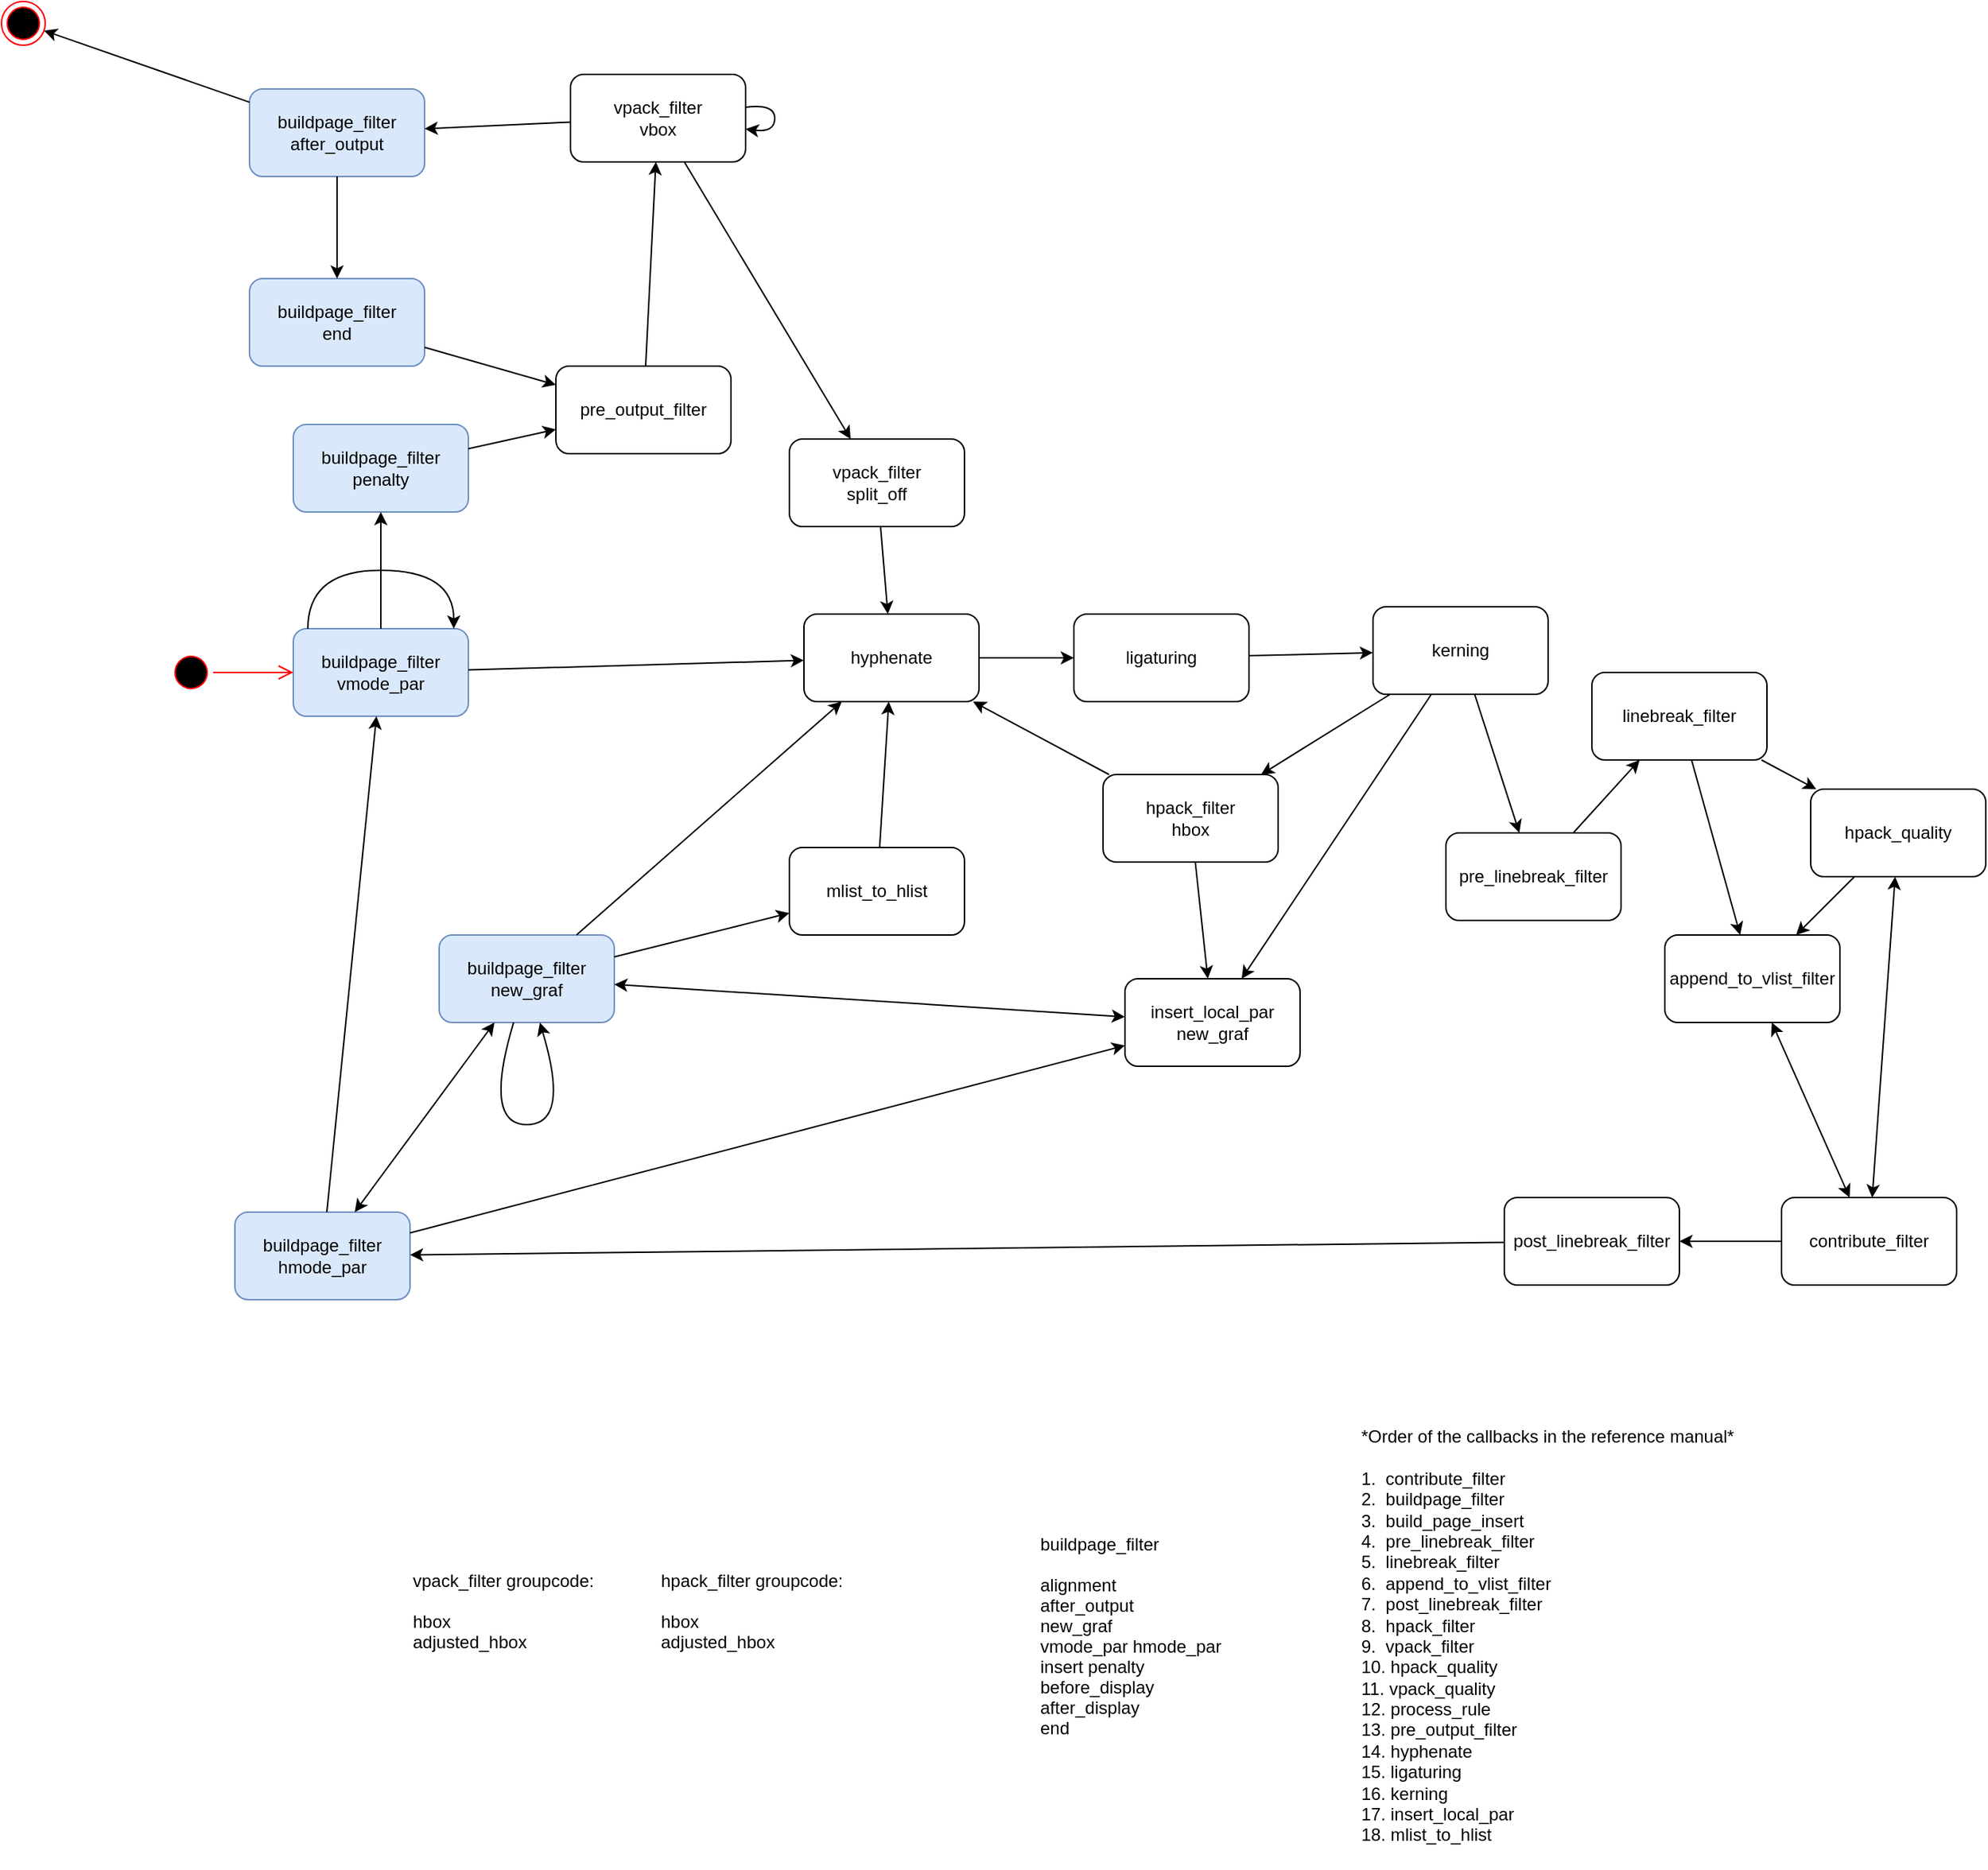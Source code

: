 <mxfile version="20.7.4" type="github">
  <diagram id="zfaEt4gKCj_0UKEIoMqn" name="Page-1">
    <mxGraphModel dx="2643" dy="2744" grid="1" gridSize="10" guides="1" tooltips="1" connect="1" arrows="1" fold="1" page="1" pageScale="1" pageWidth="850" pageHeight="1100" math="0" shadow="0">
      <root>
        <mxCell id="0" />
        <mxCell id="1" parent="0" />
        <mxCell id="djWxkopLFHNJiZqGL8su-4" value="&lt;div&gt;buildpage_filter&lt;/div&gt;&lt;div&gt;vmode_par&lt;br&gt;&lt;/div&gt;" style="rounded=1;whiteSpace=wrap;html=1;fillColor=#dae8fc;strokeColor=#6c8ebf;" parent="1" vertex="1">
          <mxGeometry x="-340" y="370" width="120" height="60" as="geometry" />
        </mxCell>
        <mxCell id="otv5-7mAPzJiCk5ETvPB-1" value="hyphenate" style="rounded=1;whiteSpace=wrap;html=1;" parent="1" vertex="1">
          <mxGeometry x="10" y="360" width="120" height="60" as="geometry" />
        </mxCell>
        <mxCell id="otv5-7mAPzJiCk5ETvPB-4" value="ligaturing" style="rounded=1;whiteSpace=wrap;html=1;" parent="1" vertex="1">
          <mxGeometry x="195" y="360" width="120" height="60" as="geometry" />
        </mxCell>
        <mxCell id="otv5-7mAPzJiCk5ETvPB-5" value="&lt;div&gt;insert_local_par&lt;/div&gt;&lt;div&gt;new_graf&lt;br&gt;&lt;/div&gt;" style="rounded=1;whiteSpace=wrap;html=1;" parent="1" vertex="1">
          <mxGeometry x="230" y="610" width="120" height="60" as="geometry" />
        </mxCell>
        <mxCell id="otv5-7mAPzJiCk5ETvPB-6" value="kerning" style="rounded=1;whiteSpace=wrap;html=1;" parent="1" vertex="1">
          <mxGeometry x="400" y="355" width="120" height="60" as="geometry" />
        </mxCell>
        <mxCell id="otv5-7mAPzJiCk5ETvPB-7" value="&lt;div&gt;hpack_filter&lt;/div&gt;&lt;div&gt;hbox&lt;br&gt;&lt;/div&gt;" style="rounded=1;whiteSpace=wrap;html=1;" parent="1" vertex="1">
          <mxGeometry x="215" y="470" width="120" height="60" as="geometry" />
        </mxCell>
        <mxCell id="otv5-7mAPzJiCk5ETvPB-18" value="&lt;div&gt;buildpage_filter&lt;/div&gt;&lt;div&gt;hmode_par&lt;br&gt;&lt;/div&gt;" style="rounded=1;whiteSpace=wrap;html=1;fillColor=#dae8fc;strokeColor=#6c8ebf;" parent="1" vertex="1">
          <mxGeometry x="-380" y="770" width="120" height="60" as="geometry" />
        </mxCell>
        <mxCell id="otv5-7mAPzJiCk5ETvPB-19" value="&lt;div&gt;buildpage_filter&lt;/div&gt;&lt;div&gt;new_graf&lt;br&gt;&lt;/div&gt;" style="rounded=1;whiteSpace=wrap;html=1;fillColor=#dae8fc;strokeColor=#6c8ebf;" parent="1" vertex="1">
          <mxGeometry x="-240" y="580" width="120" height="60" as="geometry" />
        </mxCell>
        <mxCell id="otv5-7mAPzJiCk5ETvPB-25" value="" style="endArrow=classic;html=1;rounded=0;sketch=0;strokeColor=default;" parent="1" source="otv5-7mAPzJiCk5ETvPB-1" target="otv5-7mAPzJiCk5ETvPB-4" edge="1">
          <mxGeometry width="50" height="50" relative="1" as="geometry">
            <mxPoint x="180" y="470" as="sourcePoint" />
            <mxPoint x="310" y="410" as="targetPoint" />
          </mxGeometry>
        </mxCell>
        <mxCell id="otv5-7mAPzJiCk5ETvPB-26" value="" style="endArrow=classic;html=1;rounded=0;sketch=0;strokeColor=default;" parent="1" source="djWxkopLFHNJiZqGL8su-4" target="otv5-7mAPzJiCk5ETvPB-1" edge="1">
          <mxGeometry width="50" height="50" relative="1" as="geometry">
            <mxPoint x="430" y="700" as="sourcePoint" />
            <mxPoint x="480" y="650" as="targetPoint" />
          </mxGeometry>
        </mxCell>
        <mxCell id="otv5-7mAPzJiCk5ETvPB-27" value="" style="endArrow=classic;html=1;rounded=0;sketch=0;strokeColor=default;" parent="1" source="otv5-7mAPzJiCk5ETvPB-4" target="otv5-7mAPzJiCk5ETvPB-6" edge="1">
          <mxGeometry width="50" height="50" relative="1" as="geometry">
            <mxPoint x="410" y="270" as="sourcePoint" />
            <mxPoint x="460" y="220" as="targetPoint" />
          </mxGeometry>
        </mxCell>
        <mxCell id="otv5-7mAPzJiCk5ETvPB-28" value="" style="endArrow=classic;html=1;rounded=0;sketch=0;strokeColor=default;" parent="1" source="otv5-7mAPzJiCk5ETvPB-6" target="otv5-7mAPzJiCk5ETvPB-7" edge="1">
          <mxGeometry width="50" height="50" relative="1" as="geometry">
            <mxPoint x="450" y="720" as="sourcePoint" />
            <mxPoint x="500" y="670" as="targetPoint" />
          </mxGeometry>
        </mxCell>
        <mxCell id="otv5-7mAPzJiCk5ETvPB-29" value="" style="endArrow=classic;html=1;rounded=0;sketch=0;strokeColor=default;" parent="1" source="otv5-7mAPzJiCk5ETvPB-7" target="otv5-7mAPzJiCk5ETvPB-1" edge="1">
          <mxGeometry width="50" height="50" relative="1" as="geometry">
            <mxPoint x="460" y="730" as="sourcePoint" />
            <mxPoint x="510" y="680" as="targetPoint" />
          </mxGeometry>
        </mxCell>
        <mxCell id="otv5-7mAPzJiCk5ETvPB-31" value="" style="endArrow=classic;html=1;rounded=0;sketch=0;strokeColor=default;" parent="1" source="otv5-7mAPzJiCk5ETvPB-6" target="otv5-7mAPzJiCk5ETvPB-5" edge="1">
          <mxGeometry width="50" height="50" relative="1" as="geometry">
            <mxPoint x="430" y="700" as="sourcePoint" />
            <mxPoint x="480" y="650" as="targetPoint" />
          </mxGeometry>
        </mxCell>
        <mxCell id="otv5-7mAPzJiCk5ETvPB-34" value="" style="endArrow=classic;html=1;rounded=0;sketch=0;strokeColor=default;" parent="1" edge="1" target="69okxtc1C7XsFGIcPhdR-3" source="otv5-7mAPzJiCk5ETvPB-6">
          <mxGeometry width="50" height="50" relative="1" as="geometry">
            <mxPoint x="450" y="720" as="sourcePoint" />
            <mxPoint x="500" y="670" as="targetPoint" />
          </mxGeometry>
        </mxCell>
        <mxCell id="otv5-7mAPzJiCk5ETvPB-35" value="" style="endArrow=classic;html=1;rounded=0;sketch=0;strokeColor=default;" parent="1" source="otv5-7mAPzJiCk5ETvPB-40" target="otv5-7mAPzJiCk5ETvPB-1" edge="1">
          <mxGeometry width="50" height="50" relative="1" as="geometry">
            <mxPoint x="460" y="730" as="sourcePoint" />
            <mxPoint x="80" y="320" as="targetPoint" />
          </mxGeometry>
        </mxCell>
        <mxCell id="otv5-7mAPzJiCk5ETvPB-36" value="" style="endArrow=classic;html=1;rounded=0;sketch=0;strokeColor=default;" parent="1" source="otv5-7mAPzJiCk5ETvPB-19" target="otv5-7mAPzJiCk5ETvPB-40" edge="1">
          <mxGeometry width="50" height="50" relative="1" as="geometry">
            <mxPoint x="80" y="730" as="sourcePoint" />
            <mxPoint x="130" y="680" as="targetPoint" />
          </mxGeometry>
        </mxCell>
        <mxCell id="otv5-7mAPzJiCk5ETvPB-39" value="linebreak_filter" style="rounded=1;whiteSpace=wrap;html=1;" parent="1" vertex="1">
          <mxGeometry x="550" y="400" width="120" height="60" as="geometry" />
        </mxCell>
        <mxCell id="otv5-7mAPzJiCk5ETvPB-40" value="mlist_to_hlist" style="rounded=1;whiteSpace=wrap;html=1;" parent="1" vertex="1">
          <mxGeometry y="520" width="120" height="60" as="geometry" />
        </mxCell>
        <mxCell id="69okxtc1C7XsFGIcPhdR-1" value="append_to_vlist_filter" style="rounded=1;whiteSpace=wrap;html=1;" vertex="1" parent="1">
          <mxGeometry x="600" y="580" width="120" height="60" as="geometry" />
        </mxCell>
        <mxCell id="69okxtc1C7XsFGIcPhdR-2" value="&lt;div&gt;buildpage_filter&lt;/div&gt;&lt;div&gt;penalty&lt;br&gt;&lt;/div&gt;" style="rounded=1;whiteSpace=wrap;html=1;fillColor=#dae8fc;strokeColor=#6c8ebf;" vertex="1" parent="1">
          <mxGeometry x="-340" y="230" width="120" height="60" as="geometry" />
        </mxCell>
        <mxCell id="69okxtc1C7XsFGIcPhdR-3" value="pre_linebreak_filter" style="rounded=1;whiteSpace=wrap;html=1;" vertex="1" parent="1">
          <mxGeometry x="450" y="510" width="120" height="60" as="geometry" />
        </mxCell>
        <mxCell id="69okxtc1C7XsFGIcPhdR-4" value="" style="endArrow=classic;html=1;rounded=0;sketch=0;strokeColor=default;" edge="1" parent="1" source="69okxtc1C7XsFGIcPhdR-3" target="otv5-7mAPzJiCk5ETvPB-39">
          <mxGeometry width="50" height="50" relative="1" as="geometry">
            <mxPoint x="460" y="730" as="sourcePoint" />
            <mxPoint x="510" y="680" as="targetPoint" />
          </mxGeometry>
        </mxCell>
        <mxCell id="69okxtc1C7XsFGIcPhdR-5" value="" style="endArrow=classic;html=1;rounded=0;sketch=0;strokeColor=default;" edge="1" parent="1" source="otv5-7mAPzJiCk5ETvPB-39" target="69okxtc1C7XsFGIcPhdR-1">
          <mxGeometry width="50" height="50" relative="1" as="geometry">
            <mxPoint x="470" y="740" as="sourcePoint" />
            <mxPoint x="520" y="690" as="targetPoint" />
          </mxGeometry>
        </mxCell>
        <mxCell id="69okxtc1C7XsFGIcPhdR-9" value="post_linebreak_filter" style="rounded=1;whiteSpace=wrap;html=1;" vertex="1" parent="1">
          <mxGeometry x="490" y="760" width="120" height="60" as="geometry" />
        </mxCell>
        <mxCell id="69okxtc1C7XsFGIcPhdR-10" value="pre_output_filter" style="rounded=1;whiteSpace=wrap;html=1;" vertex="1" parent="1">
          <mxGeometry x="-160" y="190" width="120" height="60" as="geometry" />
        </mxCell>
        <mxCell id="69okxtc1C7XsFGIcPhdR-12" value="" style="endArrow=classic;html=1;rounded=0;sketch=0;strokeColor=default;" edge="1" parent="1" source="69okxtc1C7XsFGIcPhdR-10" target="69okxtc1C7XsFGIcPhdR-18">
          <mxGeometry width="50" height="50" relative="1" as="geometry">
            <mxPoint x="-80" y="940" as="sourcePoint" />
            <mxPoint x="-30" y="890" as="targetPoint" />
          </mxGeometry>
        </mxCell>
        <mxCell id="69okxtc1C7XsFGIcPhdR-13" value="" style="endArrow=classic;html=1;rounded=0;sketch=0;strokeColor=default;" edge="1" parent="1" source="djWxkopLFHNJiZqGL8su-4" target="69okxtc1C7XsFGIcPhdR-2">
          <mxGeometry width="50" height="50" relative="1" as="geometry">
            <mxPoint x="-200" y="920" as="sourcePoint" />
            <mxPoint x="-150" y="870" as="targetPoint" />
          </mxGeometry>
        </mxCell>
        <mxCell id="69okxtc1C7XsFGIcPhdR-14" value="" style="endArrow=classic;html=1;rounded=0;sketch=0;strokeColor=default;" edge="1" parent="1" source="69okxtc1C7XsFGIcPhdR-9" target="otv5-7mAPzJiCk5ETvPB-18">
          <mxGeometry width="50" height="50" relative="1" as="geometry">
            <mxPoint x="360" y="710" as="sourcePoint" />
            <mxPoint x="410" y="660" as="targetPoint" />
          </mxGeometry>
        </mxCell>
        <mxCell id="69okxtc1C7XsFGIcPhdR-15" value="" style="endArrow=classic;html=1;rounded=0;sketch=0;strokeColor=default;" edge="1" parent="1" source="otv5-7mAPzJiCk5ETvPB-18" target="djWxkopLFHNJiZqGL8su-4">
          <mxGeometry width="50" height="50" relative="1" as="geometry">
            <mxPoint x="-190" y="930" as="sourcePoint" />
            <mxPoint x="-140" y="880" as="targetPoint" />
          </mxGeometry>
        </mxCell>
        <mxCell id="69okxtc1C7XsFGIcPhdR-16" value="" style="endArrow=classic;html=1;rounded=0;sketch=0;strokeColor=default;" edge="1" parent="1" source="69okxtc1C7XsFGIcPhdR-2" target="69okxtc1C7XsFGIcPhdR-10">
          <mxGeometry width="50" height="50" relative="1" as="geometry">
            <mxPoint x="360" y="710" as="sourcePoint" />
            <mxPoint x="410" y="660" as="targetPoint" />
          </mxGeometry>
        </mxCell>
        <mxCell id="69okxtc1C7XsFGIcPhdR-17" value="&lt;div&gt;buildpage_filter&lt;/div&gt;&lt;div&gt;end&lt;br&gt;&lt;/div&gt;" style="rounded=1;whiteSpace=wrap;html=1;fillColor=#dae8fc;strokeColor=#6c8ebf;" vertex="1" parent="1">
          <mxGeometry x="-370" y="130" width="120" height="60" as="geometry" />
        </mxCell>
        <mxCell id="69okxtc1C7XsFGIcPhdR-18" value="&lt;div&gt;vpack_filter&lt;/div&gt;&lt;div&gt;vbox&lt;br&gt;&lt;/div&gt;" style="rounded=1;whiteSpace=wrap;html=1;" vertex="1" parent="1">
          <mxGeometry x="-150" y="-10" width="120" height="60" as="geometry" />
        </mxCell>
        <mxCell id="69okxtc1C7XsFGIcPhdR-19" value="" style="endArrow=classic;html=1;rounded=0;sketch=0;strokeColor=default;" edge="1" parent="1" source="69okxtc1C7XsFGIcPhdR-21" target="otv5-7mAPzJiCk5ETvPB-1">
          <mxGeometry width="50" height="50" relative="1" as="geometry">
            <mxPoint x="-90" y="930" as="sourcePoint" />
            <mxPoint x="-40" y="880" as="targetPoint" />
          </mxGeometry>
        </mxCell>
        <mxCell id="69okxtc1C7XsFGIcPhdR-20" value="" style="endArrow=classic;html=1;sketch=0;strokeColor=default;curved=1;" edge="1" parent="1" source="69okxtc1C7XsFGIcPhdR-18" target="69okxtc1C7XsFGIcPhdR-18">
          <mxGeometry width="50" height="50" relative="1" as="geometry">
            <mxPoint x="350" y="790" as="sourcePoint" />
            <mxPoint x="400" y="740" as="targetPoint" />
          </mxGeometry>
        </mxCell>
        <mxCell id="69okxtc1C7XsFGIcPhdR-21" value="&lt;div&gt;vpack_filter&lt;/div&gt;&lt;div&gt;split_off&lt;br&gt;&lt;/div&gt;" style="rounded=1;whiteSpace=wrap;html=1;" vertex="1" parent="1">
          <mxGeometry y="240" width="120" height="60" as="geometry" />
        </mxCell>
        <mxCell id="69okxtc1C7XsFGIcPhdR-22" value="&lt;div&gt;buildpage_filter&lt;/div&gt;&lt;div&gt;after_output&lt;br&gt;&lt;/div&gt;" style="rounded=1;whiteSpace=wrap;html=1;fillColor=#dae8fc;strokeColor=#6c8ebf;" vertex="1" parent="1">
          <mxGeometry x="-370" width="120" height="60" as="geometry" />
        </mxCell>
        <mxCell id="69okxtc1C7XsFGIcPhdR-24" value="" style="endArrow=classic;html=1;rounded=0;sketch=0;strokeColor=default;" edge="1" parent="1" source="69okxtc1C7XsFGIcPhdR-18" target="69okxtc1C7XsFGIcPhdR-22">
          <mxGeometry width="50" height="50" relative="1" as="geometry">
            <mxPoint x="350" y="790" as="sourcePoint" />
            <mxPoint x="10" y="1150" as="targetPoint" />
          </mxGeometry>
        </mxCell>
        <mxCell id="69okxtc1C7XsFGIcPhdR-27" value="" style="ellipse;html=1;shape=startState;fillColor=#000000;strokeColor=#ff0000;" vertex="1" parent="1">
          <mxGeometry x="-425" y="385" width="30" height="30" as="geometry" />
        </mxCell>
        <mxCell id="69okxtc1C7XsFGIcPhdR-28" value="" style="edgeStyle=orthogonalEdgeStyle;html=1;verticalAlign=bottom;endArrow=open;endSize=8;strokeColor=#ff0000;rounded=0;sketch=0;exitX=1;exitY=0.5;exitDx=0;exitDy=0;" edge="1" source="69okxtc1C7XsFGIcPhdR-27" parent="1" target="djWxkopLFHNJiZqGL8su-4">
          <mxGeometry relative="1" as="geometry">
            <mxPoint x="-160" y="660" as="targetPoint" />
          </mxGeometry>
        </mxCell>
        <mxCell id="69okxtc1C7XsFGIcPhdR-30" value="" style="ellipse;html=1;shape=endState;fillColor=#000000;strokeColor=#ff0000;" vertex="1" parent="1">
          <mxGeometry x="-540" y="-60" width="30" height="30" as="geometry" />
        </mxCell>
        <mxCell id="69okxtc1C7XsFGIcPhdR-31" value="" style="endArrow=classic;html=1;rounded=0;sketch=0;strokeColor=default;" edge="1" parent="1" source="69okxtc1C7XsFGIcPhdR-22" target="69okxtc1C7XsFGIcPhdR-30">
          <mxGeometry width="50" height="50" relative="1" as="geometry">
            <mxPoint x="350" y="790" as="sourcePoint" />
            <mxPoint x="110" y="1210" as="targetPoint" />
          </mxGeometry>
        </mxCell>
        <mxCell id="69okxtc1C7XsFGIcPhdR-34" value="" style="endArrow=classic;html=1;rounded=0;sketch=0;strokeColor=default;" edge="1" parent="1" source="69okxtc1C7XsFGIcPhdR-17" target="69okxtc1C7XsFGIcPhdR-10">
          <mxGeometry width="50" height="50" relative="1" as="geometry">
            <mxPoint x="350" y="780" as="sourcePoint" />
            <mxPoint x="400" y="730" as="targetPoint" />
          </mxGeometry>
        </mxCell>
        <mxCell id="69okxtc1C7XsFGIcPhdR-36" value="" style="endArrow=classic;html=1;rounded=0;sketch=0;strokeColor=default;" edge="1" parent="1" source="69okxtc1C7XsFGIcPhdR-22" target="69okxtc1C7XsFGIcPhdR-17">
          <mxGeometry width="50" height="50" relative="1" as="geometry">
            <mxPoint x="350" y="780" as="sourcePoint" />
            <mxPoint x="400" y="730" as="targetPoint" />
          </mxGeometry>
        </mxCell>
        <mxCell id="69okxtc1C7XsFGIcPhdR-37" value="*Order of the callbacks in the reference manual*&#xa;&#xa;1.  contribute_filter&#xa;2.  buildpage_filter&#xa;3.  build_page_insert&#xa;4.  pre_linebreak_filter&#xa;5.  linebreak_filter&#xa;6.  append_to_vlist_filter&#xa;7.  post_linebreak_filter&#xa;8.  hpack_filter&#xa;9.  vpack_filter&#xa;10. hpack_quality&#xa;11. vpack_quality&#xa;12. process_rule&#xa;13. pre_output_filter&#xa;14. hyphenate&#xa;15. ligaturing&#xa;16. kerning&#xa;17. insert_local_par&#xa;18. mlist_to_hlist" style="text;whiteSpace=wrap;html=1;" vertex="1" parent="1">
          <mxGeometry x="390" y="910" width="290" height="310" as="geometry" />
        </mxCell>
        <mxCell id="69okxtc1C7XsFGIcPhdR-40" value="buildpage_filter&#xa;&#xa;alignment&#xa;after_output &#xa;new_graf &#xa;vmode_par hmode_par &#xa;insert penalty &#xa;before_display &#xa;after_display &#xa;end" style="align=left;fontColor=default;fontStyle=0;strokeColor=none;fillColor=none;" vertex="1" parent="1">
          <mxGeometry x="170" y="980" width="140" height="160" as="geometry" />
        </mxCell>
        <mxCell id="69okxtc1C7XsFGIcPhdR-43" value="" style="endArrow=classic;html=1;rounded=0;sketch=0;strokeColor=default;fontColor=default;" edge="1" parent="1" source="69okxtc1C7XsFGIcPhdR-18" target="69okxtc1C7XsFGIcPhdR-21">
          <mxGeometry width="50" height="50" relative="1" as="geometry">
            <mxPoint x="290" y="1070" as="sourcePoint" />
            <mxPoint x="340" y="1020" as="targetPoint" />
          </mxGeometry>
        </mxCell>
        <mxCell id="69okxtc1C7XsFGIcPhdR-44" value="hpack_filter groupcode:&#xa;&#xa;hbox&#xa;adjusted_hbox&#xa;" style="align=left;fontColor=default;fontStyle=0;strokeColor=none;fillColor=none;" vertex="1" parent="1">
          <mxGeometry x="-90" y="970" width="140" height="160" as="geometry" />
        </mxCell>
        <mxCell id="69okxtc1C7XsFGIcPhdR-45" value="vpack_filter groupcode:&#xa;&#xa;hbox&#xa;adjusted_hbox&#xa;" style="align=left;fontColor=default;fontStyle=0;strokeColor=none;fillColor=none;" vertex="1" parent="1">
          <mxGeometry x="-260" y="970" width="140" height="160" as="geometry" />
        </mxCell>
        <mxCell id="69okxtc1C7XsFGIcPhdR-6" value="" style="endArrow=classic;html=1;rounded=0;sketch=0;strokeColor=default;" edge="1" parent="1" source="69okxtc1C7XsFGIcPhdR-59" target="69okxtc1C7XsFGIcPhdR-9">
          <mxGeometry width="50" height="50" relative="1" as="geometry">
            <mxPoint x="690" y="910" as="sourcePoint" />
            <mxPoint x="530" y="700" as="targetPoint" />
          </mxGeometry>
        </mxCell>
        <mxCell id="69okxtc1C7XsFGIcPhdR-59" value="contribute_filter" style="rounded=1;whiteSpace=wrap;html=1;fontSize=12;fontColor=default;fillColor=none;" vertex="1" parent="1">
          <mxGeometry x="680" y="760" width="120" height="60" as="geometry" />
        </mxCell>
        <mxCell id="69okxtc1C7XsFGIcPhdR-61" value="" style="endArrow=classic;html=1;rounded=0;sketch=0;strokeColor=default;fontSize=12;fontColor=default;" edge="1" parent="1" source="otv5-7mAPzJiCk5ETvPB-7" target="otv5-7mAPzJiCk5ETvPB-5">
          <mxGeometry width="50" height="50" relative="1" as="geometry">
            <mxPoint x="240" y="1020" as="sourcePoint" />
            <mxPoint x="290" y="970" as="targetPoint" />
          </mxGeometry>
        </mxCell>
        <mxCell id="69okxtc1C7XsFGIcPhdR-64" value="" style="endArrow=classic;startArrow=classic;html=1;rounded=0;sketch=0;strokeColor=default;fontSize=12;fontColor=default;" edge="1" parent="1" source="otv5-7mAPzJiCk5ETvPB-19" target="otv5-7mAPzJiCk5ETvPB-5">
          <mxGeometry width="50" height="50" relative="1" as="geometry">
            <mxPoint x="240" y="1020" as="sourcePoint" />
            <mxPoint x="290" y="970" as="targetPoint" />
          </mxGeometry>
        </mxCell>
        <mxCell id="69okxtc1C7XsFGIcPhdR-65" value="" style="endArrow=classic;startArrow=classic;html=1;rounded=0;sketch=0;strokeColor=default;fontSize=12;fontColor=default;" edge="1" parent="1" source="otv5-7mAPzJiCk5ETvPB-19" target="otv5-7mAPzJiCk5ETvPB-18">
          <mxGeometry width="50" height="50" relative="1" as="geometry">
            <mxPoint x="240" y="1020" as="sourcePoint" />
            <mxPoint x="290" y="970" as="targetPoint" />
          </mxGeometry>
        </mxCell>
        <mxCell id="69okxtc1C7XsFGIcPhdR-66" value="" style="endArrow=classic;html=1;rounded=0;sketch=0;strokeColor=default;fontSize=12;fontColor=default;" edge="1" parent="1" source="otv5-7mAPzJiCk5ETvPB-19" target="otv5-7mAPzJiCk5ETvPB-1">
          <mxGeometry width="50" height="50" relative="1" as="geometry">
            <mxPoint x="240" y="1020" as="sourcePoint" />
            <mxPoint x="290" y="970" as="targetPoint" />
          </mxGeometry>
        </mxCell>
        <mxCell id="69okxtc1C7XsFGIcPhdR-68" value="hpack_quality" style="rounded=1;whiteSpace=wrap;html=1;fontSize=12;fontColor=default;fillColor=none;" vertex="1" parent="1">
          <mxGeometry x="700" y="480" width="120" height="60" as="geometry" />
        </mxCell>
        <mxCell id="69okxtc1C7XsFGIcPhdR-69" value="" style="endArrow=classic;html=1;rounded=0;sketch=0;strokeColor=default;fontSize=12;fontColor=default;" edge="1" parent="1" source="otv5-7mAPzJiCk5ETvPB-39" target="69okxtc1C7XsFGIcPhdR-68">
          <mxGeometry width="50" height="50" relative="1" as="geometry">
            <mxPoint x="240" y="460" as="sourcePoint" />
            <mxPoint x="290" y="410" as="targetPoint" />
          </mxGeometry>
        </mxCell>
        <mxCell id="69okxtc1C7XsFGIcPhdR-70" value="" style="endArrow=classic;html=1;rounded=0;sketch=0;strokeColor=default;fontSize=12;fontColor=default;" edge="1" parent="1" source="69okxtc1C7XsFGIcPhdR-68" target="69okxtc1C7XsFGIcPhdR-1">
          <mxGeometry width="50" height="50" relative="1" as="geometry">
            <mxPoint x="680" y="457.647" as="sourcePoint" />
            <mxPoint x="730" y="472.353" as="targetPoint" />
          </mxGeometry>
        </mxCell>
        <mxCell id="69okxtc1C7XsFGIcPhdR-72" value="" style="endArrow=classic;startArrow=classic;html=1;sketch=0;strokeColor=default;fontSize=12;fontColor=default;rounded=0;" edge="1" parent="1" source="69okxtc1C7XsFGIcPhdR-59" target="69okxtc1C7XsFGIcPhdR-1">
          <mxGeometry width="50" height="50" relative="1" as="geometry">
            <mxPoint x="240" y="460" as="sourcePoint" />
            <mxPoint x="290" y="410" as="targetPoint" />
          </mxGeometry>
        </mxCell>
        <mxCell id="69okxtc1C7XsFGIcPhdR-73" style="edgeStyle=orthogonalEdgeStyle;curved=1;sketch=0;orthogonalLoop=1;jettySize=auto;html=1;strokeColor=default;fontSize=12;fontColor=default;" edge="1" parent="1" source="djWxkopLFHNJiZqGL8su-4" target="djWxkopLFHNJiZqGL8su-4">
          <mxGeometry relative="1" as="geometry">
            <Array as="points">
              <mxPoint x="-330" y="330" />
            </Array>
          </mxGeometry>
        </mxCell>
        <mxCell id="69okxtc1C7XsFGIcPhdR-74" value="" style="endArrow=classic;html=1;sketch=0;strokeColor=default;fontSize=12;fontColor=default;curved=1;" edge="1" parent="1" source="otv5-7mAPzJiCk5ETvPB-19" target="otv5-7mAPzJiCk5ETvPB-19">
          <mxGeometry width="50" height="50" relative="1" as="geometry">
            <mxPoint x="-500" y="780" as="sourcePoint" />
            <mxPoint x="-550" y="830" as="targetPoint" />
            <Array as="points">
              <mxPoint x="-150" y="710" />
            </Array>
          </mxGeometry>
        </mxCell>
        <mxCell id="69okxtc1C7XsFGIcPhdR-75" value="" style="endArrow=classic;html=1;sketch=0;strokeColor=default;fontSize=12;fontColor=default;curved=1;" edge="1" parent="1" source="otv5-7mAPzJiCk5ETvPB-18" target="otv5-7mAPzJiCk5ETvPB-5">
          <mxGeometry width="50" height="50" relative="1" as="geometry">
            <mxPoint x="100" y="740" as="sourcePoint" />
            <mxPoint x="110" y="510" as="targetPoint" />
          </mxGeometry>
        </mxCell>
        <mxCell id="69okxtc1C7XsFGIcPhdR-79" value="" style="endArrow=classic;startArrow=classic;html=1;rounded=0;sketch=0;strokeColor=default;fontSize=12;fontColor=default;" edge="1" parent="1" source="69okxtc1C7XsFGIcPhdR-59" target="69okxtc1C7XsFGIcPhdR-68">
          <mxGeometry width="50" height="50" relative="1" as="geometry">
            <mxPoint x="60" y="560" as="sourcePoint" />
            <mxPoint x="110" y="510" as="targetPoint" />
          </mxGeometry>
        </mxCell>
      </root>
    </mxGraphModel>
  </diagram>
</mxfile>
